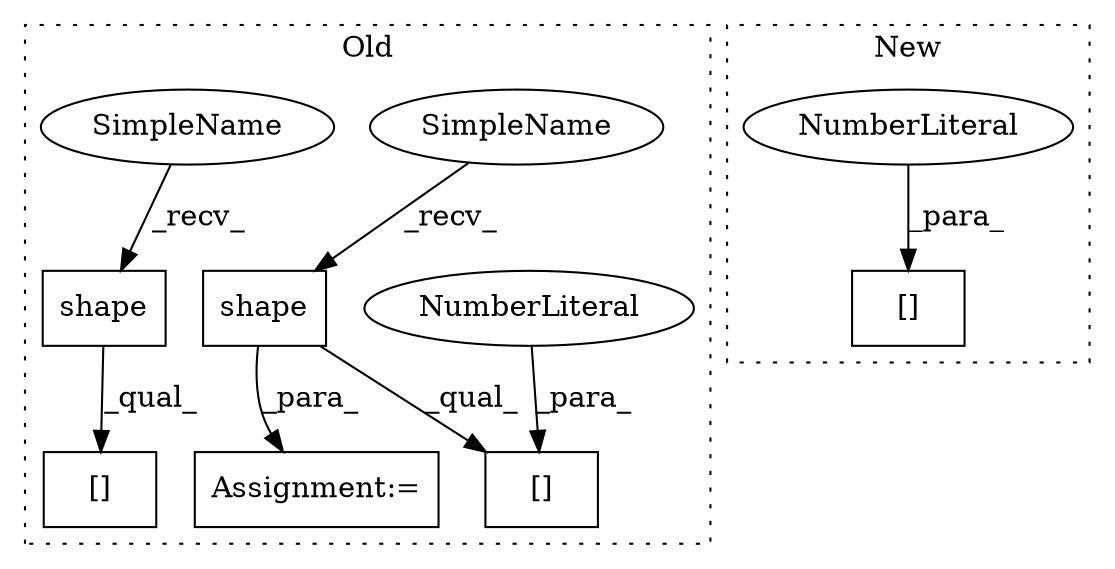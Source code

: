 digraph G {
subgraph cluster0 {
1 [label="shape" a="32" s="4295,4306" l="6,1" shape="box"];
3 [label="Assignment:=" a="7" s="4054" l="1" shape="box"];
4 [label="[]" a="2" s="4284,4309" l="24,1" shape="box"];
6 [label="shape" a="32" s="4409,4420" l="6,1" shape="box"];
7 [label="[]" a="2" s="4398,4440" l="24,1" shape="box"];
8 [label="NumberLiteral" a="34" s="4308" l="1" shape="ellipse"];
9 [label="SimpleName" a="42" s="4398" l="10" shape="ellipse"];
10 [label="SimpleName" a="42" s="4284" l="10" shape="ellipse"];
label = "Old";
style="dotted";
}
subgraph cluster1 {
2 [label="[]" a="2" s="4228,4246" l="17,1" shape="box"];
5 [label="NumberLiteral" a="34" s="4245" l="1" shape="ellipse"];
label = "New";
style="dotted";
}
1 -> 3 [label="_para_"];
1 -> 4 [label="_qual_"];
5 -> 2 [label="_para_"];
6 -> 7 [label="_qual_"];
8 -> 4 [label="_para_"];
9 -> 6 [label="_recv_"];
10 -> 1 [label="_recv_"];
}